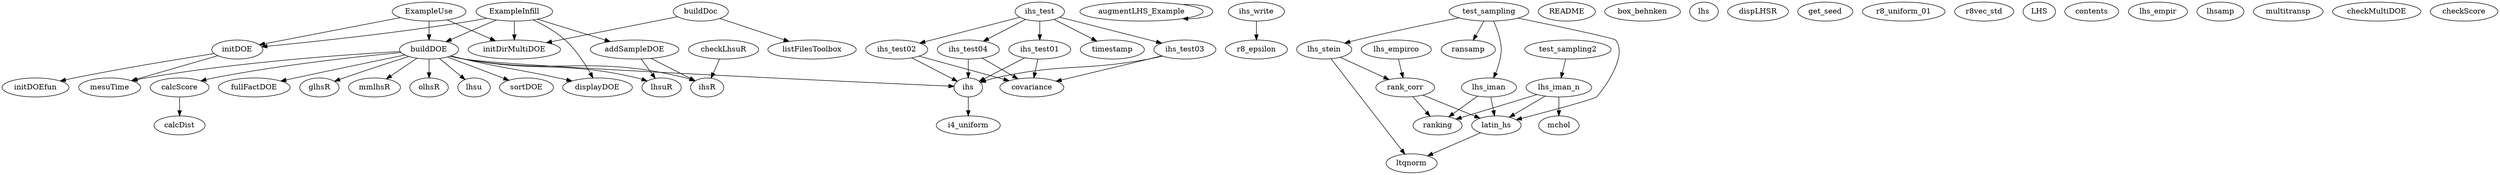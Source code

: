 /* Created by mdot for Matlab */
digraph m2html {
  ExampleInfill -> initDirMultiDOE;
  ExampleInfill -> displayDOE;
  ExampleInfill -> addSampleDOE;
  ExampleInfill -> initDOE;
  ExampleInfill -> buildDOE;
  ExampleUse -> initDirMultiDOE;
  ExampleUse -> initDOE;
  ExampleUse -> buildDOE;
  augmentLHS_Example -> augmentLHS_Example;
  calcScore -> calcDist;
  addSampleDOE -> ihsR;
  addSampleDOE -> lhsuR;
  initDOE -> initDOEfun;
  initDOE -> mesuTime;
  ihs -> i4_uniform;
  ihs_test -> ihs_test01;
  ihs_test -> ihs_test02;
  ihs_test -> ihs_test03;
  ihs_test -> ihs_test04;
  ihs_test -> timestamp;
  ihs_test01 -> covariance;
  ihs_test01 -> ihs;
  ihs_test02 -> covariance;
  ihs_test02 -> ihs;
  ihs_test03 -> covariance;
  ihs_test03 -> ihs;
  ihs_test04 -> covariance;
  ihs_test04 -> ihs;
  ihs_write -> r8_epsilon;
  latin_hs -> ltqnorm;
  lhs_empirco -> rank_corr;
  lhs_iman -> latin_hs;
  lhs_iman -> ranking;
  lhs_iman_n -> latin_hs;
  lhs_iman_n -> mchol;
  lhs_iman_n -> ranking;
  lhs_stein -> ltqnorm;
  lhs_stein -> rank_corr;
  rank_corr -> latin_hs;
  rank_corr -> ranking;
  test_sampling -> latin_hs;
  test_sampling -> lhs_iman;
  test_sampling -> lhs_stein;
  test_sampling -> ransamp;
  test_sampling2 -> lhs_iman_n;
  buildDOE -> fullFactDOE;
  buildDOE -> glhsR;
  buildDOE -> ihsR;
  buildDOE -> lhsuR;
  buildDOE -> mmlhsR;
  buildDOE -> olhsR;
  buildDOE -> calcScore;
  buildDOE -> displayDOE;
  buildDOE -> ihs;
  buildDOE -> lhsu;
  buildDOE -> mesuTime;
  buildDOE -> sortDOE;
  buildDoc -> initDirMultiDOE;
  buildDoc -> listFilesToolbox;
  checkLhsuR -> ihsR;

  ExampleInfill [URL="MultiDOE/ExampleInfill.html"];
  ExampleUse [URL="MultiDOE/ExampleUse.html"];
  README [URL="MultiDOE/README.html"];
  initDirMultiDOE [URL="MultiDOE/initDirMultiDOE.html"];
  augmentLHS_Example [URL="MultiDOE/src/DOE/augmentLHS_Example.html"];
  box_behnken [URL="MultiDOE/src/DOE/box_behnken.html"];
  fullFactDOE [URL="MultiDOE/src/DOE/fullFactDOE.html"];
  glhsR [URL="MultiDOE/src/DOE/glhsR.html"];
  ihsR [URL="MultiDOE/src/DOE/ihsR.html"];
  lhs [URL="MultiDOE/src/DOE/lhs.html"];
  lhsuR [URL="MultiDOE/src/DOE/lhsuR.html"];
  mmlhsR [URL="MultiDOE/src/DOE/mmlhsR.html"];
  olhsR [URL="MultiDOE/src/DOE/olhsR.html"];
  calcDist [URL="MultiDOE/src/crit/calcDist.html"];
  calcScore [URL="MultiDOE/src/crit/calcScore.html"];
  dispLHSR [URL="MultiDOE/src/disp/dispLHSR.html"];
  displayDOE [URL="MultiDOE/src/disp/displayDOE.html"];
  addSampleDOE [URL="MultiDOE/src/init/addSampleDOE.html"];
  initDOE [URL="MultiDOE/src/init/initDOE.html"];
  initDOEfun [URL="MultiDOE/src/init/initDOEfun.html"];
  covariance [URL="MultiDOE/src/libs/IHS/covariance.html"];
  get_seed [URL="MultiDOE/src/libs/IHS/get_seed.html"];
  i4_uniform [URL="MultiDOE/src/libs/IHS/i4_uniform.html"];
  ihs [URL="MultiDOE/src/libs/IHS/ihs.html"];
  ihs_test [URL="MultiDOE/src/libs/IHS/ihs_test.html"];
  ihs_test01 [URL="MultiDOE/src/libs/IHS/ihs_test01.html"];
  ihs_test02 [URL="MultiDOE/src/libs/IHS/ihs_test02.html"];
  ihs_test03 [URL="MultiDOE/src/libs/IHS/ihs_test03.html"];
  ihs_test04 [URL="MultiDOE/src/libs/IHS/ihs_test04.html"];
  ihs_write [URL="MultiDOE/src/libs/IHS/ihs_write.html"];
  r8_epsilon [URL="MultiDOE/src/libs/IHS/r8_epsilon.html"];
  r8_uniform_01 [URL="MultiDOE/src/libs/IHS/r8_uniform_01.html"];
  r8vec_std [URL="MultiDOE/src/libs/IHS/r8vec_std.html"];
  timestamp [URL="MultiDOE/src/libs/IHS/timestamp.html"];
  LHS [URL="MultiDOE/src/libs/LHS/LHS.html"];
  contents [URL="MultiDOE/src/libs/LHS/contents.html"];
  latin_hs [URL="MultiDOE/src/libs/LHS/latin_hs.html"];
  lhs_empir [URL="MultiDOE/src/libs/LHS/lhs_empir.html"];
  lhs_empirco [URL="MultiDOE/src/libs/LHS/lhs_empirco.html"];
  lhs_iman [URL="MultiDOE/src/libs/LHS/lhs_iman.html"];
  lhs_iman_n [URL="MultiDOE/src/libs/LHS/lhs_iman_n.html"];
  lhs_stein [URL="MultiDOE/src/libs/LHS/lhs_stein.html"];
  lhsamp [URL="MultiDOE/src/libs/LHS/lhsamp.html"];
  lhsu [URL="MultiDOE/src/libs/LHS/lhsu.html"];
  ltqnorm [URL="MultiDOE/src/libs/LHS/ltqnorm.html"];
  mchol [URL="MultiDOE/src/libs/LHS/mchol.html"];
  rank_corr [URL="MultiDOE/src/libs/LHS/rank_corr.html"];
  ranking [URL="MultiDOE/src/libs/LHS/ranking.html"];
  ransamp [URL="MultiDOE/src/libs/LHS/ransamp.html"];
  test_sampling [URL="MultiDOE/src/libs/LHS/test_sampling.html"];
  test_sampling2 [URL="MultiDOE/src/libs/LHS/test_sampling2.html"];
  multitransp [URL="MultiDOE/src/libs/multitransp.html"];
  multitransp [URL="MultiDOE/src/libs/multitransp.html"];
  buildDOE [URL="MultiDOE/src/various/buildDOE.html"];
  buildDoc [URL="MultiDOE/src/various/buildDoc.html"];
  checkLhsuR [URL="MultiDOE/src/various/checkLhsuR.html"];
  checkMultiDOE [URL="MultiDOE/src/various/checkMultiDOE.html"];
  checkScore [URL="MultiDOE/src/various/checkScore.html"];
  listFilesToolbox [URL="MultiDOE/src/various/listFilesToolbox.html"];
  mesuTime [URL="MultiDOE/src/various/mesuTime.html"];
  sortDOE [URL="MultiDOE/src/various/sortDOE.html"];
}
